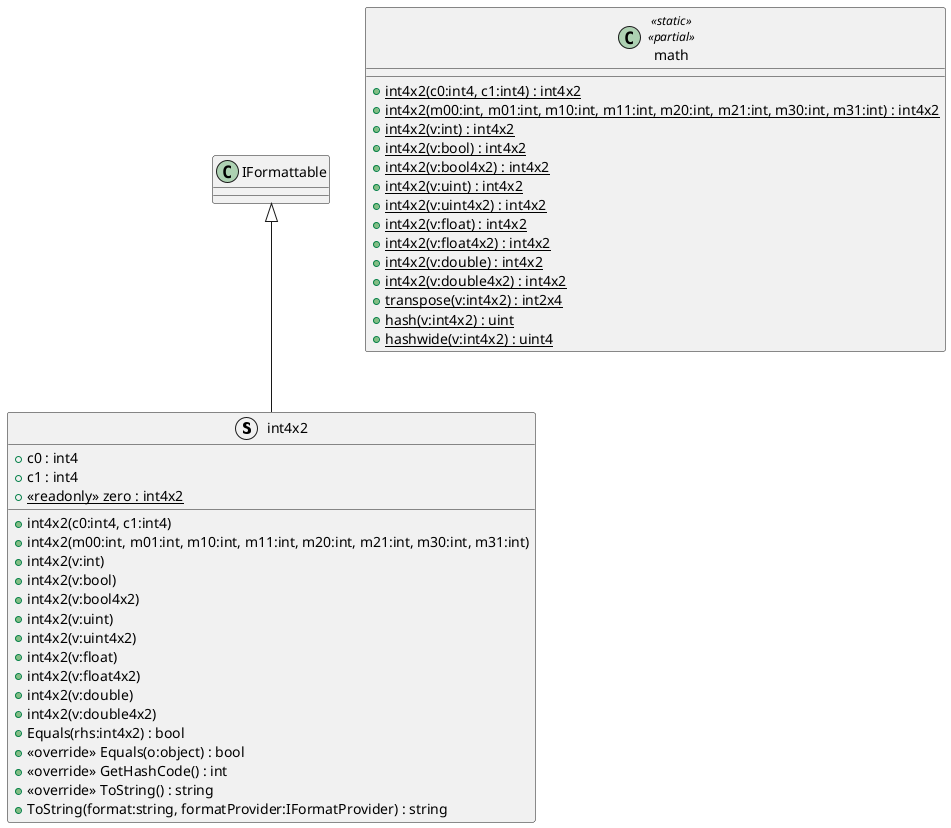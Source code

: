 @startuml
struct int4x2 {
    + c0 : int4
    + c1 : int4
    + {static} <<readonly>> zero : int4x2
    + int4x2(c0:int4, c1:int4)
    + int4x2(m00:int, m01:int, m10:int, m11:int, m20:int, m21:int, m30:int, m31:int)
    + int4x2(v:int)
    + int4x2(v:bool)
    + int4x2(v:bool4x2)
    + int4x2(v:uint)
    + int4x2(v:uint4x2)
    + int4x2(v:float)
    + int4x2(v:float4x2)
    + int4x2(v:double)
    + int4x2(v:double4x2)
    + Equals(rhs:int4x2) : bool
    + <<override>> Equals(o:object) : bool
    + <<override>> GetHashCode() : int
    + <<override>> ToString() : string
    + ToString(format:string, formatProvider:IFormatProvider) : string
}
class math <<static>> <<partial>> {
    + {static} int4x2(c0:int4, c1:int4) : int4x2
    + {static} int4x2(m00:int, m01:int, m10:int, m11:int, m20:int, m21:int, m30:int, m31:int) : int4x2
    + {static} int4x2(v:int) : int4x2
    + {static} int4x2(v:bool) : int4x2
    + {static} int4x2(v:bool4x2) : int4x2
    + {static} int4x2(v:uint) : int4x2
    + {static} int4x2(v:uint4x2) : int4x2
    + {static} int4x2(v:float) : int4x2
    + {static} int4x2(v:float4x2) : int4x2
    + {static} int4x2(v:double) : int4x2
    + {static} int4x2(v:double4x2) : int4x2
    + {static} transpose(v:int4x2) : int2x4
    + {static} hash(v:int4x2) : uint
    + {static} hashwide(v:int4x2) : uint4
}
IFormattable <|-- int4x2
@enduml
